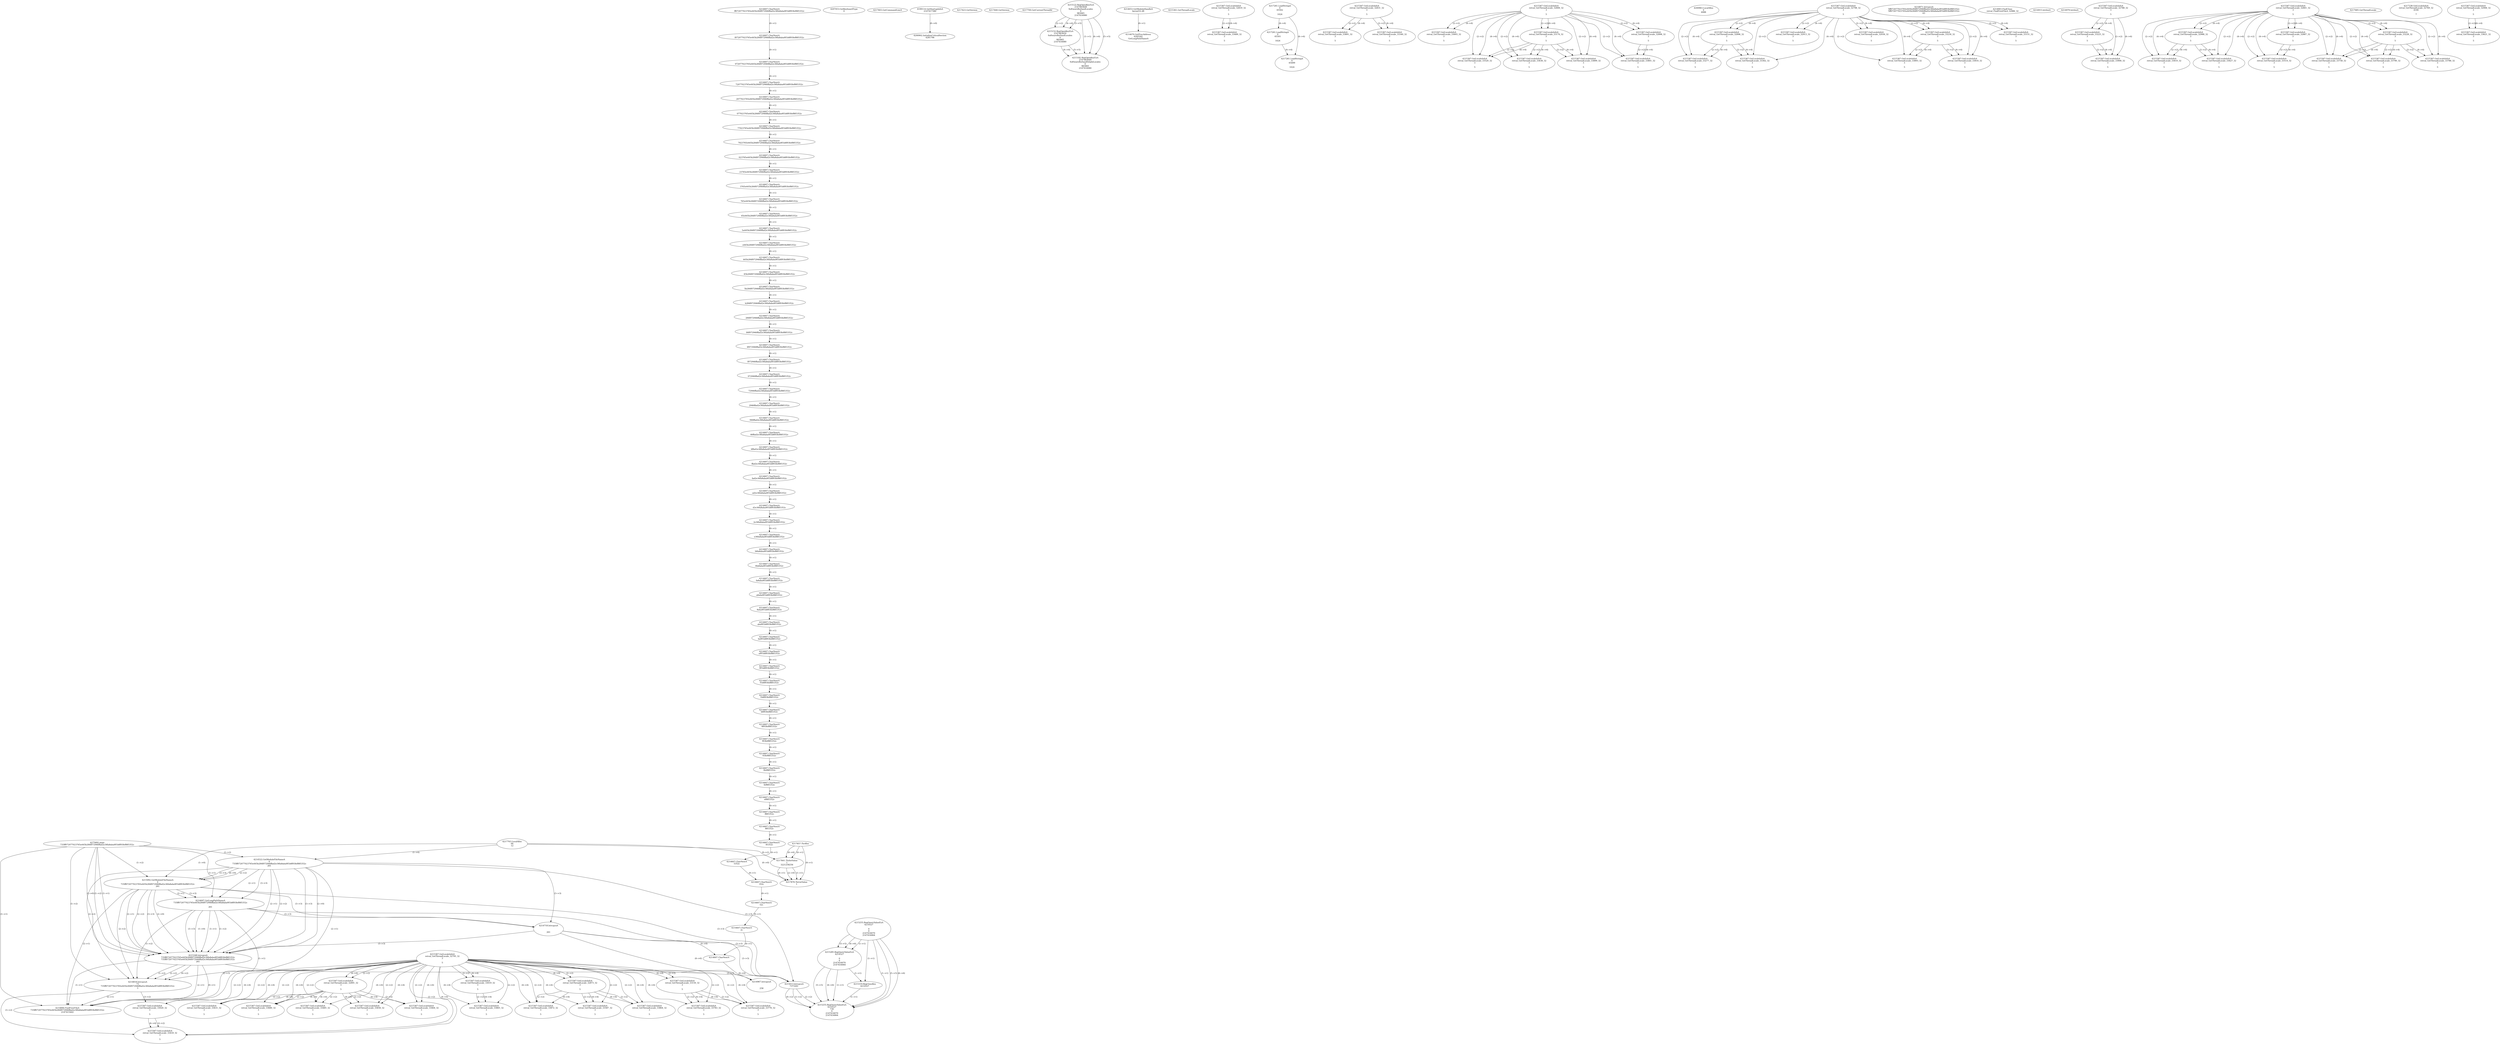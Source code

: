 // Global SCDG with merge call
digraph {
	0 [label="4275692.main
735ff072077023765e445b284f072946ffad2e36fa8aba9f1b8f93fef885352c"]
	1 [label="4217857.TlsAlloc
"]
	2 [label="4217763.LocalAlloc
64
12"]
	3 [label="4217841.TlsSetValue
1
3221258256"]
	1 -> 3 [label="(0-->1)"]
	2 -> 3 [label="(0-->2)"]
	1 -> 3 [label="(0-->0)"]
	4 [label="4217878.TlsGetValue
1"]
	1 -> 4 [label="(0-->1)"]
	3 -> 4 [label="(1-->1)"]
	3 -> 4 [label="(0-->1)"]
	2 -> 4 [label="(0-->0)"]
	3 -> 4 [label="(2-->0)"]
	5 [label="4207453.GetKeyboardType
0"]
	6 [label="4217603.GetCommandLineA
"]
	7 [label="4199114.GetStartupInfoA
2147417380"]
	8 [label="4217623.GetVersion
"]
	9 [label="4217640.GetVersion
"]
	10 [label="4217700.GetCurrentThreadId
"]
	11 [label="4214522.GetModuleFileNameA
0
735ff072077023765e445b284f072946ffad2e36fa8aba9f1b8f93fef885352c
261"]
	0 -> 11 [label="(1-->2)"]
	2 -> 11 [label="(1-->0)"]
	12 [label="4215092.GetModuleFileNameA
0
735ff072077023765e445b284f072946ffad2e36fa8aba9f1b8f93fef885352c
261"]
	0 -> 12 [label="(1-->2)"]
	11 -> 12 [label="(2-->2)"]
	11 -> 12 [label="(3-->3)"]
	2 -> 12 [label="(1-->0)"]
	11 -> 12 [label="(0-->0)"]
	13 [label="4215122.RegOpenKeyExA
2147483649
Software\Borland\Locales
0
983065
2147416080"]
	14 [label="4215152.RegOpenKeyExA
2147483650
Software\Borland\Locales
0
983065
2147416080"]
	13 -> 14 [label="(2-->2)"]
	13 -> 14 [label="(4-->4)"]
	13 -> 14 [label="(5-->5)"]
	15 [label="4215182.RegOpenKeyExA
2147483649
Software\Borland\Delphi\Locales
0
983065
2147416080"]
	13 -> 15 [label="(1-->1)"]
	13 -> 15 [label="(4-->4)"]
	14 -> 15 [label="(4-->4)"]
	13 -> 15 [label="(5-->5)"]
	14 -> 15 [label="(5-->5)"]
	16 [label="4214653.GetModuleHandleA
kernel32.dll"]
	17 [label="4214670.GetProcAddress
6295592
GetLongPathNameA"]
	16 -> 17 [label="(0-->1)"]
	18 [label="4214697.GetLongPathNameA
735ff072077023765e445b284f072946ffad2e36fa8aba9f1b8f93fef885352c

261"]
	0 -> 18 [label="(1-->1)"]
	11 -> 18 [label="(2-->1)"]
	12 -> 18 [label="(2-->1)"]
	11 -> 18 [label="(3-->3)"]
	12 -> 18 [label="(3-->3)"]
	19 [label="4214718.lstrcpynA


261"]
	11 -> 19 [label="(3-->3)"]
	12 -> 19 [label="(3-->3)"]
	18 -> 19 [label="(3-->3)"]
	20 [label="4215255.RegQueryValueExA
4214527

0
0
2147416070
2147416064"]
	21 [label="4215285.RegQueryValueExA
4214527

0
0
2147416070
2147416064"]
	20 -> 21 [label="(1-->1)"]
	20 -> 21 [label="(5-->5)"]
	20 -> 21 [label="(6-->6)"]
	22 [label="4215319.RegCloseKey
4214527"]
	20 -> 22 [label="(1-->1)"]
	21 -> 22 [label="(1-->1)"]
	23 [label="4215348.lstrcpynA
735ff072077023765e445b284f072946ffad2e36fa8aba9f1b8f93fef885352c
735ff072077023765e445b284f072946ffad2e36fa8aba9f1b8f93fef885352c
261"]
	0 -> 23 [label="(1-->1)"]
	11 -> 23 [label="(2-->1)"]
	12 -> 23 [label="(2-->1)"]
	18 -> 23 [label="(1-->1)"]
	0 -> 23 [label="(1-->2)"]
	11 -> 23 [label="(2-->2)"]
	12 -> 23 [label="(2-->2)"]
	18 -> 23 [label="(1-->2)"]
	11 -> 23 [label="(3-->3)"]
	12 -> 23 [label="(3-->3)"]
	18 -> 23 [label="(3-->3)"]
	19 -> 23 [label="(3-->3)"]
	0 -> 23 [label="(1-->0)"]
	11 -> 23 [label="(2-->0)"]
	12 -> 23 [label="(2-->0)"]
	18 -> 23 [label="(1-->0)"]
	24 [label="4215361.GetThreadLocale
"]
	25 [label="4215367.GetLocaleInfoA
retval_GetThreadLocale_32819_32
3

5"]
	26 [label="4217261.LoadStringA
0
65502

1024"]
	27 [label="4215367.GetLocaleInfoA
retval_GetThreadLocale_33489_32
3

5"]
	25 -> 27 [label="(2-->2)"]
	25 -> 27 [label="(4-->4)"]
	28 [label="4217261.LoadStringA
0
65501

1024"]
	26 -> 28 [label="(4-->4)"]
	29 [label="4215367.GetLocaleInfoA
retval_GetThreadLocale_32795_32
3

5"]
	30 [label="4215367.GetLocaleInfoA
retval_GetThreadLocale_32891_32
3

5"]
	29 -> 30 [label="(2-->2)"]
	29 -> 30 [label="(4-->4)"]
	31 [label="4215367.GetLocaleInfoA
retval_GetThreadLocale_33680_32
3

5"]
	29 -> 31 [label="(2-->2)"]
	30 -> 31 [label="(2-->2)"]
	29 -> 31 [label="(4-->4)"]
	30 -> 31 [label="(4-->4)"]
	32 [label="4217261.LoadStringA
0
65499

1024"]
	26 -> 32 [label="(4-->4)"]
	28 -> 32 [label="(4-->4)"]
	33 [label="4215367.GetLocaleInfoA
retval_GetThreadLocale_32831_32
3

5"]
	34 [label="4215367.GetLocaleInfoA
retval_GetThreadLocale_33891_32
3

5"]
	33 -> 34 [label="(2-->2)"]
	33 -> 34 [label="(4-->4)"]
	35 [label="4215367.GetLocaleInfoA
retval_GetThreadLocale_32806_32
3

5"]
	36 [label="4215367.GetLocaleInfoA
retval_GetThreadLocale_33693_32
3

5"]
	35 -> 36 [label="(2-->2)"]
	35 -> 36 [label="(4-->4)"]
	37 [label="4200902.InitializeCriticalSection
4281796"]
	7 -> 37 [label="(0-->0)"]
	38 [label="4200963.LocalAlloc
0
4088"]
	39 [label="4215367.GetLocaleInfoA
retval_GetThreadLocale_32798_32
3

5"]
	40 [label="4215367.GetLocaleInfoA
retval_GetThreadLocale_32896_32
3

5"]
	39 -> 40 [label="(2-->2)"]
	39 -> 40 [label="(4-->4)"]
	41 [label="4215367.GetLocaleInfoA
retval_GetThreadLocale_33277_32
3

5"]
	39 -> 41 [label="(2-->2)"]
	40 -> 41 [label="(2-->2)"]
	39 -> 41 [label="(4-->4)"]
	40 -> 41 [label="(4-->4)"]
	42 [label="4214818.lstrcpynA
73
735ff072077023765e445b284f072946ffad2e36fa8aba9f1b8f93fef885352c
3"]
	0 -> 42 [label="(1-->2)"]
	11 -> 42 [label="(2-->2)"]
	12 -> 42 [label="(2-->2)"]
	18 -> 42 [label="(1-->2)"]
	23 -> 42 [label="(1-->2)"]
	23 -> 42 [label="(2-->2)"]
	23 -> 42 [label="(0-->2)"]
	29 -> 42 [label="(2-->3)"]
	43 [label="4214607.CharNextA
ff072077023765e445b284f072946ffad2e36fa8aba9f1b8f93fef885352c"]
	44 [label="4214607.CharNextA
f072077023765e445b284f072946ffad2e36fa8aba9f1b8f93fef885352c"]
	43 -> 44 [label="(0-->1)"]
	45 [label="4214607.CharNextA
072077023765e445b284f072946ffad2e36fa8aba9f1b8f93fef885352c"]
	44 -> 45 [label="(0-->1)"]
	46 [label="4214607.CharNextA
72077023765e445b284f072946ffad2e36fa8aba9f1b8f93fef885352c"]
	45 -> 46 [label="(0-->1)"]
	47 [label="4214607.CharNextA
2077023765e445b284f072946ffad2e36fa8aba9f1b8f93fef885352c"]
	46 -> 47 [label="(0-->1)"]
	48 [label="4214607.CharNextA
077023765e445b284f072946ffad2e36fa8aba9f1b8f93fef885352c"]
	47 -> 48 [label="(0-->1)"]
	49 [label="4214607.CharNextA
77023765e445b284f072946ffad2e36fa8aba9f1b8f93fef885352c"]
	48 -> 49 [label="(0-->1)"]
	50 [label="4214607.CharNextA
7023765e445b284f072946ffad2e36fa8aba9f1b8f93fef885352c"]
	49 -> 50 [label="(0-->1)"]
	51 [label="4214607.CharNextA
023765e445b284f072946ffad2e36fa8aba9f1b8f93fef885352c"]
	50 -> 51 [label="(0-->1)"]
	52 [label="4214607.CharNextA
23765e445b284f072946ffad2e36fa8aba9f1b8f93fef885352c"]
	51 -> 52 [label="(0-->1)"]
	53 [label="4214607.CharNextA
3765e445b284f072946ffad2e36fa8aba9f1b8f93fef885352c"]
	52 -> 53 [label="(0-->1)"]
	54 [label="4214607.CharNextA
765e445b284f072946ffad2e36fa8aba9f1b8f93fef885352c"]
	53 -> 54 [label="(0-->1)"]
	55 [label="4214607.CharNextA
65e445b284f072946ffad2e36fa8aba9f1b8f93fef885352c"]
	54 -> 55 [label="(0-->1)"]
	56 [label="4214607.CharNextA
5e445b284f072946ffad2e36fa8aba9f1b8f93fef885352c"]
	55 -> 56 [label="(0-->1)"]
	57 [label="4214607.CharNextA
e445b284f072946ffad2e36fa8aba9f1b8f93fef885352c"]
	56 -> 57 [label="(0-->1)"]
	58 [label="4214607.CharNextA
445b284f072946ffad2e36fa8aba9f1b8f93fef885352c"]
	57 -> 58 [label="(0-->1)"]
	59 [label="4214607.CharNextA
45b284f072946ffad2e36fa8aba9f1b8f93fef885352c"]
	58 -> 59 [label="(0-->1)"]
	60 [label="4214607.CharNextA
5b284f072946ffad2e36fa8aba9f1b8f93fef885352c"]
	59 -> 60 [label="(0-->1)"]
	61 [label="4214607.CharNextA
b284f072946ffad2e36fa8aba9f1b8f93fef885352c"]
	60 -> 61 [label="(0-->1)"]
	62 [label="4214607.CharNextA
284f072946ffad2e36fa8aba9f1b8f93fef885352c"]
	61 -> 62 [label="(0-->1)"]
	63 [label="4214607.CharNextA
84f072946ffad2e36fa8aba9f1b8f93fef885352c"]
	62 -> 63 [label="(0-->1)"]
	64 [label="4214607.CharNextA
4f072946ffad2e36fa8aba9f1b8f93fef885352c"]
	63 -> 64 [label="(0-->1)"]
	65 [label="4214607.CharNextA
f072946ffad2e36fa8aba9f1b8f93fef885352c"]
	64 -> 65 [label="(0-->1)"]
	66 [label="4214607.CharNextA
072946ffad2e36fa8aba9f1b8f93fef885352c"]
	65 -> 66 [label="(0-->1)"]
	67 [label="4214607.CharNextA
72946ffad2e36fa8aba9f1b8f93fef885352c"]
	66 -> 67 [label="(0-->1)"]
	68 [label="4214607.CharNextA
2946ffad2e36fa8aba9f1b8f93fef885352c"]
	67 -> 68 [label="(0-->1)"]
	69 [label="4214607.CharNextA
946ffad2e36fa8aba9f1b8f93fef885352c"]
	68 -> 69 [label="(0-->1)"]
	70 [label="4214607.CharNextA
46ffad2e36fa8aba9f1b8f93fef885352c"]
	69 -> 70 [label="(0-->1)"]
	71 [label="4214607.CharNextA
6ffad2e36fa8aba9f1b8f93fef885352c"]
	70 -> 71 [label="(0-->1)"]
	72 [label="4214607.CharNextA
ffad2e36fa8aba9f1b8f93fef885352c"]
	71 -> 72 [label="(0-->1)"]
	73 [label="4214607.CharNextA
fad2e36fa8aba9f1b8f93fef885352c"]
	72 -> 73 [label="(0-->1)"]
	74 [label="4214607.CharNextA
ad2e36fa8aba9f1b8f93fef885352c"]
	73 -> 74 [label="(0-->1)"]
	75 [label="4214607.CharNextA
d2e36fa8aba9f1b8f93fef885352c"]
	74 -> 75 [label="(0-->1)"]
	76 [label="4214607.CharNextA
2e36fa8aba9f1b8f93fef885352c"]
	75 -> 76 [label="(0-->1)"]
	77 [label="4214607.CharNextA
e36fa8aba9f1b8f93fef885352c"]
	76 -> 77 [label="(0-->1)"]
	78 [label="4214607.CharNextA
36fa8aba9f1b8f93fef885352c"]
	77 -> 78 [label="(0-->1)"]
	79 [label="4214607.CharNextA
6fa8aba9f1b8f93fef885352c"]
	78 -> 79 [label="(0-->1)"]
	80 [label="4214607.CharNextA
fa8aba9f1b8f93fef885352c"]
	79 -> 80 [label="(0-->1)"]
	81 [label="4214607.CharNextA
a8aba9f1b8f93fef885352c"]
	80 -> 81 [label="(0-->1)"]
	82 [label="4214607.CharNextA
8aba9f1b8f93fef885352c"]
	81 -> 82 [label="(0-->1)"]
	83 [label="4214607.CharNextA
aba9f1b8f93fef885352c"]
	82 -> 83 [label="(0-->1)"]
	84 [label="4214607.CharNextA
ba9f1b8f93fef885352c"]
	83 -> 84 [label="(0-->1)"]
	85 [label="4214607.CharNextA
a9f1b8f93fef885352c"]
	84 -> 85 [label="(0-->1)"]
	86 [label="4214607.CharNextA
9f1b8f93fef885352c"]
	85 -> 86 [label="(0-->1)"]
	87 [label="4214607.CharNextA
f1b8f93fef885352c"]
	86 -> 87 [label="(0-->1)"]
	88 [label="4214607.CharNextA
1b8f93fef885352c"]
	87 -> 88 [label="(0-->1)"]
	89 [label="4214607.CharNextA
b8f93fef885352c"]
	88 -> 89 [label="(0-->1)"]
	90 [label="4214607.CharNextA
8f93fef885352c"]
	89 -> 90 [label="(0-->1)"]
	91 [label="4214607.CharNextA
f93fef885352c"]
	90 -> 91 [label="(0-->1)"]
	92 [label="4214607.CharNextA
93fef885352c"]
	91 -> 92 [label="(0-->1)"]
	93 [label="4214607.CharNextA
3fef885352c"]
	92 -> 93 [label="(0-->1)"]
	94 [label="4214607.CharNextA
fef885352c"]
	93 -> 94 [label="(0-->1)"]
	95 [label="4214607.CharNextA
ef885352c"]
	94 -> 95 [label="(0-->1)"]
	96 [label="4214607.CharNextA
f885352c"]
	95 -> 96 [label="(0-->1)"]
	97 [label="4214607.CharNextA
885352c"]
	96 -> 97 [label="(0-->1)"]
	98 [label="4214607.CharNextA
85352c"]
	97 -> 98 [label="(0-->1)"]
	99 [label="4214607.CharNextA
5352c"]
	98 -> 99 [label="(0-->1)"]
	100 [label="4214607.CharNextA
352c"]
	99 -> 100 [label="(0-->1)"]
	101 [label="4214607.CharNextA
52c"]
	100 -> 101 [label="(0-->1)"]
	102 [label="4214607.CharNextA
2c"]
	101 -> 102 [label="(0-->1)"]
	103 [label="4214607.CharNextA
c"]
	102 -> 103 [label="(0-->1)"]
	19 -> 103 [label="(0-->0)"]
	104 [label="4214871.lstrcpynA
5ff072077023765e445b284f072946ffad2e36fa8aba9f1b8f93fef885352c
5ff072077023765e445b284f072946ffad2e36fa8aba9f1b8f93fef885352c
63"]
	105 [label="4214890.FindFirstFileA
735ff072077023765e445b284f072946ffad2e36fa8aba9f1b8f93fef885352c
2147415442"]
	0 -> 105 [label="(1-->1)"]
	11 -> 105 [label="(2-->1)"]
	12 -> 105 [label="(2-->1)"]
	18 -> 105 [label="(1-->1)"]
	23 -> 105 [label="(1-->1)"]
	23 -> 105 [label="(2-->1)"]
	23 -> 105 [label="(0-->1)"]
	42 -> 105 [label="(2-->1)"]
	106 [label="4214903.FindClose
retval_FindFirstFileA_32986_32"]
	107 [label="4214915.lstrlenA
"]
	108 [label="4214967.lstrcpynA


258"]
	19 -> 108 [label="(0-->0)"]
	103 -> 108 [label="(0-->0)"]
	109 [label="4214979.lstrlenA
"]
	110 [label="4215013.lstrcpynA
73\
73\
261"]
	11 -> 110 [label="(3-->3)"]
	12 -> 110 [label="(3-->3)"]
	18 -> 110 [label="(3-->3)"]
	19 -> 110 [label="(3-->3)"]
	23 -> 110 [label="(3-->3)"]
	111 [label="4215255.RegQueryValueExA
4214527
73\
0
0
2147416070
2147416064"]
	20 -> 111 [label="(1-->1)"]
	21 -> 111 [label="(1-->1)"]
	22 -> 111 [label="(1-->1)"]
	110 -> 111 [label="(1-->2)"]
	110 -> 111 [label="(2-->2)"]
	110 -> 111 [label="(0-->2)"]
	20 -> 111 [label="(5-->5)"]
	21 -> 111 [label="(5-->5)"]
	20 -> 111 [label="(6-->6)"]
	21 -> 111 [label="(6-->6)"]
	112 [label="4215367.GetLocaleInfoA
retval_GetThreadLocale_33020_32
3

5"]
	29 -> 112 [label="(2-->2)"]
	42 -> 112 [label="(3-->2)"]
	29 -> 112 [label="(4-->4)"]
	113 [label="4215367.GetLocaleInfoA
retval_GetThreadLocale_33418_32
3

5"]
	29 -> 113 [label="(2-->2)"]
	42 -> 113 [label="(3-->2)"]
	112 -> 113 [label="(2-->2)"]
	29 -> 113 [label="(4-->4)"]
	112 -> 113 [label="(4-->4)"]
	114 [label="4215367.GetLocaleInfoA
retval_GetThreadLocale_33230_32
3

5"]
	39 -> 114 [label="(2-->2)"]
	39 -> 114 [label="(4-->4)"]
	115 [label="4215367.GetLocaleInfoA
retval_GetThreadLocale_33174_32
3

5"]
	35 -> 115 [label="(2-->2)"]
	35 -> 115 [label="(4-->4)"]
	116 [label="4215367.GetLocaleInfoA
retval_GetThreadLocale_33485_32
3

5"]
	29 -> 116 [label="(2-->2)"]
	30 -> 116 [label="(2-->2)"]
	29 -> 116 [label="(4-->4)"]
	30 -> 116 [label="(4-->4)"]
	117 [label="4215367.GetLocaleInfoA
retval_GetThreadLocale_32913_32
3

5"]
	39 -> 117 [label="(2-->2)"]
	39 -> 117 [label="(4-->4)"]
	118 [label="4215367.GetLocaleInfoA
retval_GetThreadLocale_33362_32
3

5"]
	39 -> 118 [label="(2-->2)"]
	40 -> 118 [label="(2-->2)"]
	39 -> 118 [label="(4-->4)"]
	40 -> 118 [label="(4-->4)"]
	119 [label="4215367.GetLocaleInfoA
retval_GetThreadLocale_33520_32
3

5"]
	35 -> 119 [label="(2-->2)"]
	115 -> 119 [label="(2-->2)"]
	35 -> 119 [label="(4-->4)"]
	115 -> 119 [label="(4-->4)"]
	120 [label="4215367.GetLocaleInfoA
retval_GetThreadLocale_32873_32
3

5"]
	29 -> 120 [label="(2-->2)"]
	29 -> 120 [label="(4-->4)"]
	121 [label="4215367.GetLocaleInfoA
retval_GetThreadLocale_33587_32
3

5"]
	29 -> 121 [label="(2-->2)"]
	120 -> 121 [label="(2-->2)"]
	29 -> 121 [label="(4-->4)"]
	120 -> 121 [label="(4-->4)"]
	122 [label="4215367.GetLocaleInfoA
retval_GetThreadLocale_32788_32
3

5"]
	123 [label="4215367.GetLocaleInfoA
retval_GetThreadLocale_33225_32
3

5"]
	122 -> 123 [label="(2-->2)"]
	122 -> 123 [label="(4-->4)"]
	124 [label="4215367.GetLocaleInfoA
retval_GetThreadLocale_32801_32
3

5"]
	125 [label="4215367.GetLocaleInfoA
retval_GetThreadLocale_32988_32
3

5"]
	124 -> 125 [label="(2-->2)"]
	124 -> 125 [label="(4-->4)"]
	126 [label="4215367.GetLocaleInfoA
retval_GetThreadLocale_33610_32
3

5"]
	124 -> 126 [label="(2-->2)"]
	125 -> 126 [label="(2-->2)"]
	124 -> 126 [label="(4-->4)"]
	125 -> 126 [label="(4-->4)"]
	127 [label="4215367.GetLocaleInfoA
retval_GetThreadLocale_32887_32
3

5"]
	124 -> 127 [label="(2-->2)"]
	124 -> 127 [label="(4-->4)"]
	128 [label="4215367.GetLocaleInfoA
retval_GetThreadLocale_33514_32
3

5"]
	124 -> 128 [label="(2-->2)"]
	127 -> 128 [label="(2-->2)"]
	124 -> 128 [label="(4-->4)"]
	127 -> 128 [label="(4-->4)"]
	129 [label="4215367.GetLocaleInfoA
retval_GetThreadLocale_33636_32
3

5"]
	35 -> 129 [label="(2-->2)"]
	115 -> 129 [label="(2-->2)"]
	35 -> 129 [label="(4-->4)"]
	115 -> 129 [label="(4-->4)"]
	130 [label="4215367.GetLocaleInfoA
retval_GetThreadLocale_32936_32
3

5"]
	39 -> 130 [label="(2-->2)"]
	39 -> 130 [label="(4-->4)"]
	131 [label="4215367.GetLocaleInfoA
retval_GetThreadLocale_33150_32
3

5"]
	29 -> 131 [label="(2-->2)"]
	29 -> 131 [label="(4-->4)"]
	132 [label="4215367.GetLocaleInfoA
retval_GetThreadLocale_33627_32
3

5"]
	124 -> 132 [label="(2-->2)"]
	125 -> 132 [label="(2-->2)"]
	124 -> 132 [label="(4-->4)"]
	125 -> 132 [label="(4-->4)"]
	133 [label="4215367.GetLocaleInfoA
retval_GetThreadLocale_33656_32
3

5"]
	29 -> 133 [label="(2-->2)"]
	30 -> 133 [label="(2-->2)"]
	29 -> 133 [label="(4-->4)"]
	30 -> 133 [label="(4-->4)"]
	134 [label="4215367.GetLocaleInfoA
retval_GetThreadLocale_33228_32
3

5"]
	124 -> 134 [label="(2-->2)"]
	124 -> 134 [label="(4-->4)"]
	135 [label="4215367.GetLocaleInfoA
retval_GetThreadLocale_33758_32
3

5"]
	124 -> 135 [label="(2-->2)"]
	134 -> 135 [label="(2-->2)"]
	124 -> 135 [label="(4-->4)"]
	134 -> 135 [label="(4-->4)"]
	136 [label="4215367.GetLocaleInfoA
retval_GetThreadLocale_33783_32
3

5"]
	29 -> 136 [label="(2-->2)"]
	131 -> 136 [label="(2-->2)"]
	29 -> 136 [label="(4-->4)"]
	131 -> 136 [label="(4-->4)"]
	137 [label="4215367.GetLocaleInfoA
retval_GetThreadLocale_33790_32
3

5"]
	124 -> 137 [label="(2-->2)"]
	134 -> 137 [label="(2-->2)"]
	124 -> 137 [label="(4-->4)"]
	134 -> 137 [label="(4-->4)"]
	138 [label="4215367.GetLocaleInfoA
retval_GetThreadLocale_32898_32
3

5"]
	35 -> 138 [label="(2-->2)"]
	35 -> 138 [label="(4-->4)"]
	139 [label="4215367.GetLocaleInfoA
retval_GetThreadLocale_33801_32
3

5"]
	35 -> 139 [label="(2-->2)"]
	138 -> 139 [label="(2-->2)"]
	35 -> 139 [label="(4-->4)"]
	138 -> 139 [label="(4-->4)"]
	140 [label="4215367.GetLocaleInfoA
retval_GetThreadLocale_33464_32
3

5"]
	29 -> 140 [label="(2-->2)"]
	30 -> 140 [label="(2-->2)"]
	29 -> 140 [label="(4-->4)"]
	30 -> 140 [label="(4-->4)"]
	141 [label="4215367.GetLocaleInfoA
retval_GetThreadLocale_33776_32
3

5"]
	29 -> 141 [label="(2-->2)"]
	131 -> 141 [label="(2-->2)"]
	29 -> 141 [label="(4-->4)"]
	131 -> 141 [label="(4-->4)"]
	142 [label="4215367.GetLocaleInfoA
retval_GetThreadLocale_33864_32
3

5"]
	29 -> 142 [label="(2-->2)"]
	120 -> 142 [label="(2-->2)"]
	29 -> 142 [label="(4-->4)"]
	120 -> 142 [label="(4-->4)"]
	143 [label="4215367.GetLocaleInfoA
retval_GetThreadLocale_33019_32
3

5"]
	29 -> 143 [label="(2-->2)"]
	29 -> 143 [label="(4-->4)"]
	144 [label="4215367.GetLocaleInfoA
retval_GetThreadLocale_33865_32
3

5"]
	29 -> 144 [label="(2-->2)"]
	143 -> 144 [label="(2-->2)"]
	29 -> 144 [label="(4-->4)"]
	143 -> 144 [label="(4-->4)"]
	145 [label="4215367.GetLocaleInfoA
retval_GetThreadLocale_33786_32
3

5"]
	124 -> 145 [label="(2-->2)"]
	134 -> 145 [label="(2-->2)"]
	124 -> 145 [label="(4-->4)"]
	134 -> 145 [label="(4-->4)"]
	146 [label="4215367.GetLocaleInfoA
retval_GetThreadLocale_33340_32
3

5"]
	33 -> 146 [label="(2-->2)"]
	33 -> 146 [label="(4-->4)"]
	147 [label="4215367.GetLocaleInfoA
retval_GetThreadLocale_33893_32
3

5"]
	39 -> 147 [label="(2-->2)"]
	114 -> 147 [label="(2-->2)"]
	39 -> 147 [label="(4-->4)"]
	114 -> 147 [label="(4-->4)"]
	148 [label="4217685.GetThreadLocale
"]
	149 [label="4217338.GetLocaleInfoA
retval_GetThreadLocale_32769_32
4100

7"]
	150 [label="4215367.GetLocaleInfoA
retval_GetThreadLocale_32906_32
3

5"]
	151 [label="4215367.GetLocaleInfoA
retval_GetThreadLocale_33621_32
3

5"]
	150 -> 151 [label="(2-->2)"]
	150 -> 151 [label="(4-->4)"]
	152 [label="4215367.GetLocaleInfoA
retval_GetThreadLocale_33816_32
3

5"]
	39 -> 152 [label="(2-->2)"]
	114 -> 152 [label="(2-->2)"]
	39 -> 152 [label="(4-->4)"]
	114 -> 152 [label="(4-->4)"]
	153 [label="4215367.GetLocaleInfoA
retval_GetThreadLocale_33906_32
3

5"]
	122 -> 153 [label="(2-->2)"]
	123 -> 153 [label="(2-->2)"]
	122 -> 153 [label="(4-->4)"]
	123 -> 153 [label="(4-->4)"]
	154 [label="4215367.GetLocaleInfoA
retval_GetThreadLocale_33151_32
3

5"]
	39 -> 154 [label="(2-->2)"]
	39 -> 154 [label="(4-->4)"]
	155 [label="4215367.GetLocaleInfoA
retval_GetThreadLocale_33631_32
3

5"]
	29 -> 155 [label="(2-->2)"]
	30 -> 155 [label="(2-->2)"]
	29 -> 155 [label="(4-->4)"]
	30 -> 155 [label="(4-->4)"]
	156 [label="4215367.GetLocaleInfoA
retval_GetThreadLocale_33899_32
3

5"]
	35 -> 156 [label="(2-->2)"]
	115 -> 156 [label="(2-->2)"]
	35 -> 156 [label="(4-->4)"]
	115 -> 156 [label="(4-->4)"]
	157 [label="4215367.GetLocaleInfoA
retval_GetThreadLocale_33872_32
3

5"]
	29 -> 157 [label="(2-->2)"]
	120 -> 157 [label="(2-->2)"]
	29 -> 157 [label="(4-->4)"]
	120 -> 157 [label="(4-->4)"]
}

